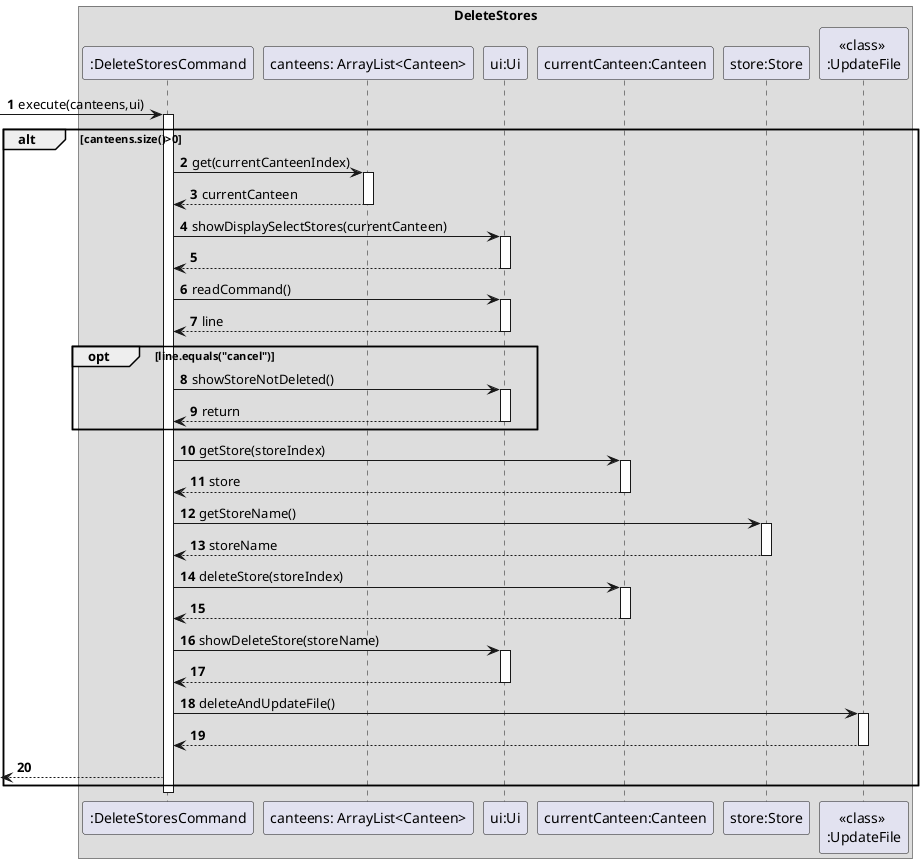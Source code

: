 @startuml
'https://plantuml.com/sequence-diagram

autonumber
box DeleteStores


->":DeleteStoresCommand": execute(canteens,ui)
activate ":DeleteStoresCommand"
alt canteens.size()>0
    ":DeleteStoresCommand"->"canteens: ArrayList<Canteen>":get(currentCanteenIndex)
    activate "canteens: ArrayList<Canteen>"
    "canteens: ArrayList<Canteen>"-->":DeleteStoresCommand":currentCanteen
    deactivate "canteens: ArrayList<Canteen>"
    ":DeleteStoresCommand"->"ui:Ui":showDisplaySelectStores(currentCanteen)
    activate "ui:Ui"
    "ui:Ui"-->":DeleteStoresCommand"
    deactivate "ui:Ui"
    ":DeleteStoresCommand"->"ui:Ui":readCommand()
    activate "ui:Ui"
    "ui:Ui"-->":DeleteStoresCommand":line
    deactivate "ui:Ui"
    opt line.equals("cancel")
        ":DeleteStoresCommand"->"ui:Ui":showStoreNotDeleted()
        activate "ui:Ui"
        "ui:Ui"-->":DeleteStoresCommand":return
        deactivate "ui:Ui"
    end
    ":DeleteStoresCommand"->"currentCanteen:Canteen":getStore(storeIndex)
    activate "currentCanteen:Canteen"
    "currentCanteen:Canteen"-->":DeleteStoresCommand":store
    deactivate "currentCanteen:Canteen"
    ":DeleteStoresCommand"->"store:Store":getStoreName()
    activate "store:Store"
    "store:Store" --> ":DeleteStoresCommand": storeName
    deactivate "store:Store"
    ":DeleteStoresCommand"->"currentCanteen:Canteen":deleteStore(storeIndex)
    activate "currentCanteen:Canteen"
    "currentCanteen:Canteen"-->":DeleteStoresCommand"
    deactivate "currentCanteen:Canteen"
    ":DeleteStoresCommand"->"ui:Ui":showDeleteStore(storeName)
    activate "ui:Ui"
    "ui:Ui"-->":DeleteStoresCommand"
    deactivate "ui:Ui"
    ":DeleteStoresCommand"->"<<class>> \n:UpdateFile":deleteAndUpdateFile()
    activate "<<class>> \n:UpdateFile"
    "<<class>> \n:UpdateFile" -->":DeleteStoresCommand"
    deactivate "<<class>> \n:UpdateFile"
<--":DeleteStoresCommand"
end
deactivate ":DeleteStoresCommand"
@enduml